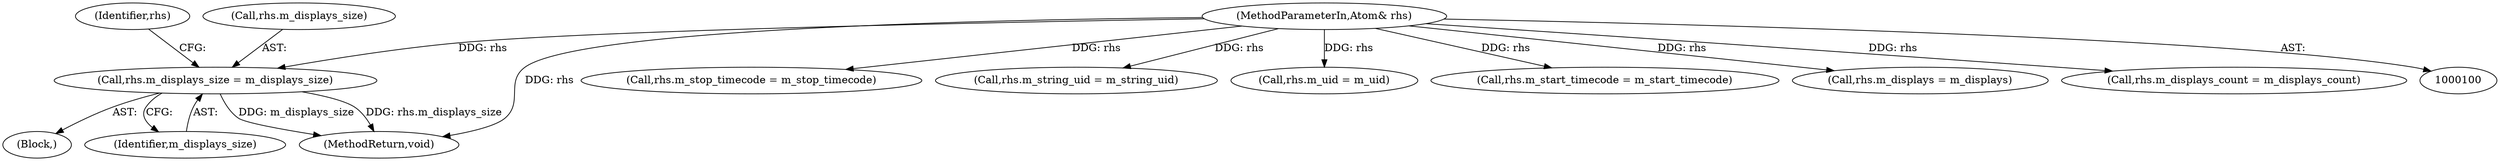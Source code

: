 digraph "1_Android_04839626ed859623901ebd3a5fd483982186b59d_204@del" {
"1000128" [label="(Call,rhs.m_displays_size = m_displays_size)"];
"1000101" [label="(MethodParameterIn,Atom& rhs)"];
"1000102" [label="(Block,)"];
"1000118" [label="(Call,rhs.m_stop_timecode = m_stop_timecode)"];
"1000132" [label="(Identifier,m_displays_size)"];
"1000103" [label="(Call,rhs.m_string_uid = m_string_uid)"];
"1000135" [label="(Identifier,rhs)"];
"1000128" [label="(Call,rhs.m_displays_size = m_displays_size)"];
"1000138" [label="(MethodReturn,void)"];
"1000108" [label="(Call,rhs.m_uid = m_uid)"];
"1000113" [label="(Call,rhs.m_start_timecode = m_start_timecode)"];
"1000123" [label="(Call,rhs.m_displays = m_displays)"];
"1000133" [label="(Call,rhs.m_displays_count = m_displays_count)"];
"1000101" [label="(MethodParameterIn,Atom& rhs)"];
"1000129" [label="(Call,rhs.m_displays_size)"];
"1000128" -> "1000102"  [label="AST: "];
"1000128" -> "1000132"  [label="CFG: "];
"1000129" -> "1000128"  [label="AST: "];
"1000132" -> "1000128"  [label="AST: "];
"1000135" -> "1000128"  [label="CFG: "];
"1000128" -> "1000138"  [label="DDG: m_displays_size"];
"1000128" -> "1000138"  [label="DDG: rhs.m_displays_size"];
"1000101" -> "1000128"  [label="DDG: rhs"];
"1000101" -> "1000100"  [label="AST: "];
"1000101" -> "1000138"  [label="DDG: rhs"];
"1000101" -> "1000103"  [label="DDG: rhs"];
"1000101" -> "1000108"  [label="DDG: rhs"];
"1000101" -> "1000113"  [label="DDG: rhs"];
"1000101" -> "1000118"  [label="DDG: rhs"];
"1000101" -> "1000123"  [label="DDG: rhs"];
"1000101" -> "1000133"  [label="DDG: rhs"];
}
